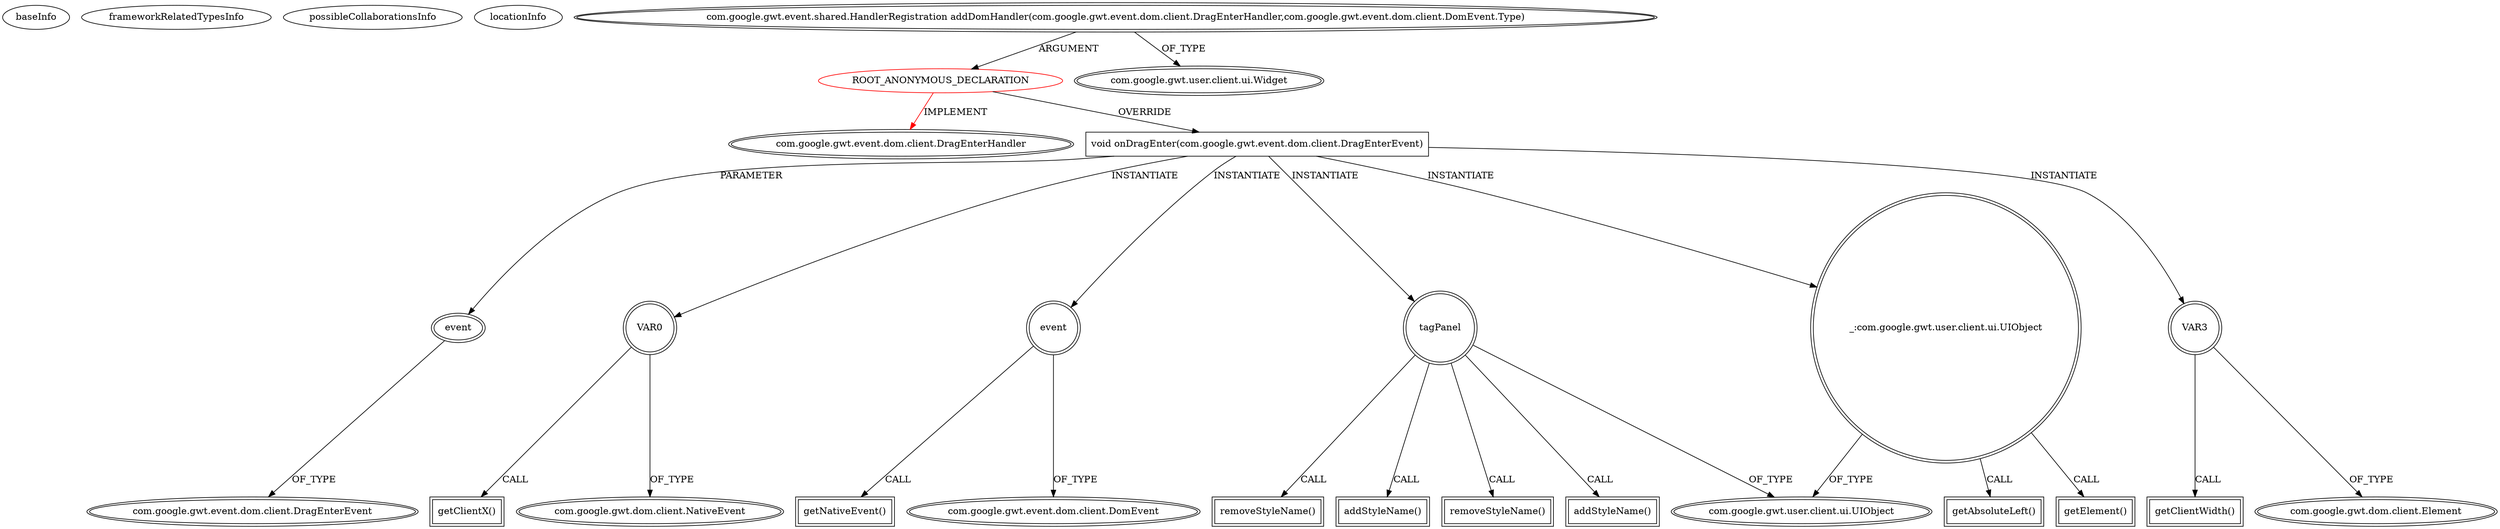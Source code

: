 digraph {
baseInfo[graphId=1033,category="extension_graph",isAnonymous=true,possibleRelation=false]
frameworkRelatedTypesInfo[0="com.google.gwt.event.dom.client.DragEnterHandler"]
possibleCollaborationsInfo[]
locationInfo[projectName="cbopp-gwt-taglist",filePath="/cbopp-gwt-taglist/gwt-taglist-master/src/main/java/com/virilis_software/gwt/taglist/client/comp/tag/TagView.java",contextSignature="void activateDnD()",graphId="1033"]
0[label="ROOT_ANONYMOUS_DECLARATION",vertexType="ROOT_ANONYMOUS_DECLARATION",isFrameworkType=false,color=red]
1[label="com.google.gwt.event.dom.client.DragEnterHandler",vertexType="FRAMEWORK_INTERFACE_TYPE",isFrameworkType=true,peripheries=2]
2[label="com.google.gwt.event.shared.HandlerRegistration addDomHandler(com.google.gwt.event.dom.client.DragEnterHandler,com.google.gwt.event.dom.client.DomEvent.Type)",vertexType="OUTSIDE_CALL",isFrameworkType=true,peripheries=2]
3[label="com.google.gwt.user.client.ui.Widget",vertexType="FRAMEWORK_CLASS_TYPE",isFrameworkType=true,peripheries=2]
4[label="void onDragEnter(com.google.gwt.event.dom.client.DragEnterEvent)",vertexType="OVERRIDING_METHOD_DECLARATION",isFrameworkType=false,shape=box]
5[label="event",vertexType="PARAMETER_DECLARATION",isFrameworkType=true,peripheries=2]
6[label="com.google.gwt.event.dom.client.DragEnterEvent",vertexType="FRAMEWORK_CLASS_TYPE",isFrameworkType=true,peripheries=2]
7[label="VAR0",vertexType="VARIABLE_EXPRESION",isFrameworkType=true,peripheries=2,shape=circle]
9[label="com.google.gwt.dom.client.NativeEvent",vertexType="FRAMEWORK_CLASS_TYPE",isFrameworkType=true,peripheries=2]
8[label="getClientX()",vertexType="INSIDE_CALL",isFrameworkType=true,peripheries=2,shape=box]
10[label="event",vertexType="VARIABLE_EXPRESION",isFrameworkType=true,peripheries=2,shape=circle]
12[label="com.google.gwt.event.dom.client.DomEvent",vertexType="FRAMEWORK_CLASS_TYPE",isFrameworkType=true,peripheries=2]
11[label="getNativeEvent()",vertexType="INSIDE_CALL",isFrameworkType=true,peripheries=2,shape=box]
13[label="_:com.google.gwt.user.client.ui.UIObject",vertexType="VARIABLE_EXPRESION",isFrameworkType=true,peripheries=2,shape=circle]
15[label="com.google.gwt.user.client.ui.UIObject",vertexType="FRAMEWORK_CLASS_TYPE",isFrameworkType=true,peripheries=2]
14[label="getAbsoluteLeft()",vertexType="INSIDE_CALL",isFrameworkType=true,peripheries=2,shape=box]
16[label="VAR3",vertexType="VARIABLE_EXPRESION",isFrameworkType=true,peripheries=2,shape=circle]
18[label="com.google.gwt.dom.client.Element",vertexType="FRAMEWORK_CLASS_TYPE",isFrameworkType=true,peripheries=2]
17[label="getClientWidth()",vertexType="INSIDE_CALL",isFrameworkType=true,peripheries=2,shape=box]
20[label="getElement()",vertexType="INSIDE_CALL",isFrameworkType=true,peripheries=2,shape=box]
21[label="tagPanel",vertexType="VARIABLE_EXPRESION",isFrameworkType=true,peripheries=2,shape=circle]
22[label="addStyleName()",vertexType="INSIDE_CALL",isFrameworkType=true,peripheries=2,shape=box]
25[label="removeStyleName()",vertexType="INSIDE_CALL",isFrameworkType=true,peripheries=2,shape=box]
27[label="addStyleName()",vertexType="INSIDE_CALL",isFrameworkType=true,peripheries=2,shape=box]
29[label="removeStyleName()",vertexType="INSIDE_CALL",isFrameworkType=true,peripheries=2,shape=box]
0->1[label="IMPLEMENT",color=red]
2->0[label="ARGUMENT"]
2->3[label="OF_TYPE"]
0->4[label="OVERRIDE"]
5->6[label="OF_TYPE"]
4->5[label="PARAMETER"]
4->7[label="INSTANTIATE"]
7->9[label="OF_TYPE"]
7->8[label="CALL"]
4->10[label="INSTANTIATE"]
10->12[label="OF_TYPE"]
10->11[label="CALL"]
4->13[label="INSTANTIATE"]
13->15[label="OF_TYPE"]
13->14[label="CALL"]
4->16[label="INSTANTIATE"]
16->18[label="OF_TYPE"]
16->17[label="CALL"]
13->20[label="CALL"]
4->21[label="INSTANTIATE"]
21->15[label="OF_TYPE"]
21->22[label="CALL"]
21->25[label="CALL"]
21->27[label="CALL"]
21->29[label="CALL"]
}
